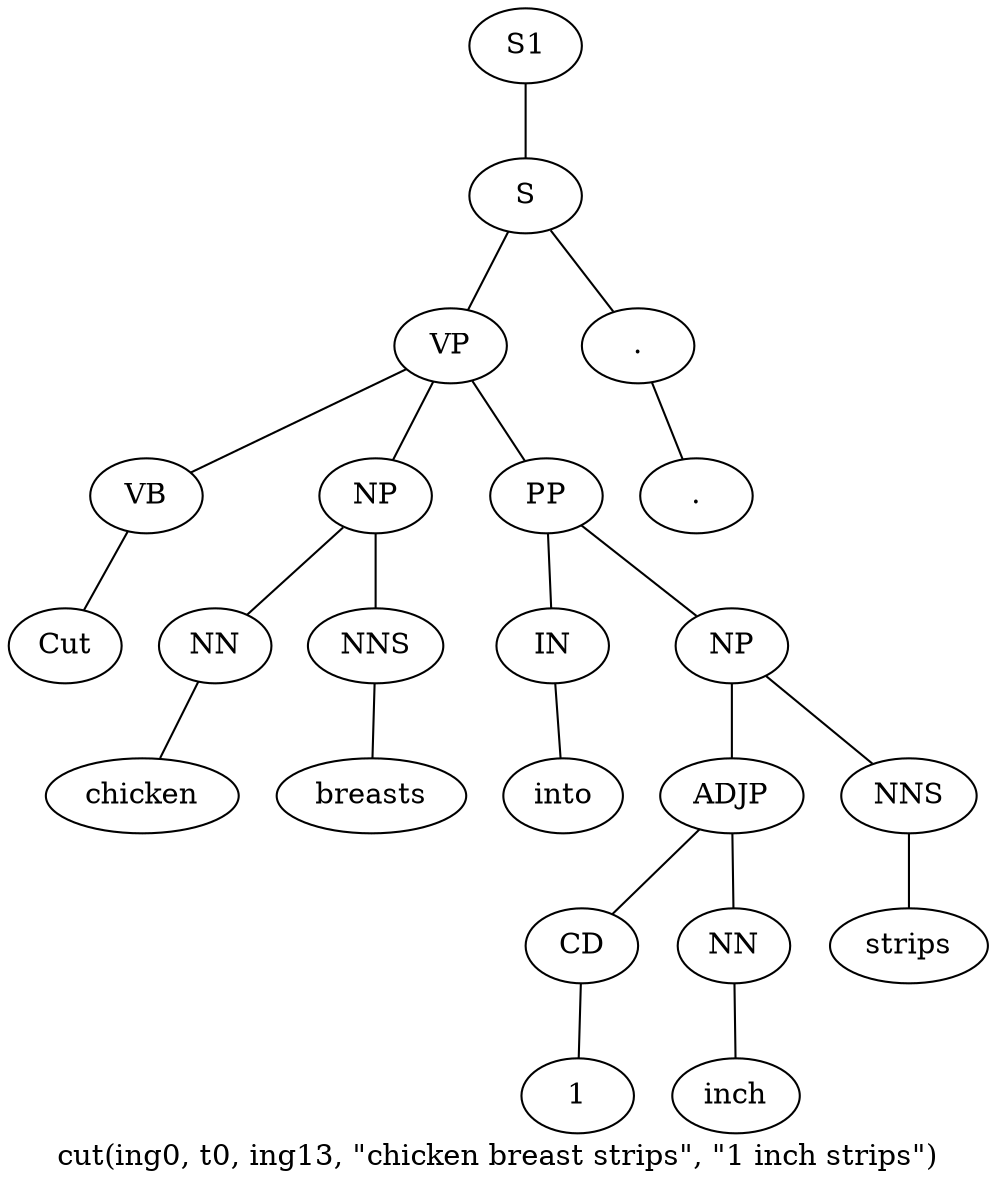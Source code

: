 graph SyntaxGraph {
	label = "cut(ing0, t0, ing13, \"chicken breast strips\", \"1 inch strips\")";
	Node0 [label="S1"];
	Node1 [label="S"];
	Node2 [label="VP"];
	Node3 [label="VB"];
	Node4 [label="Cut"];
	Node5 [label="NP"];
	Node6 [label="NN"];
	Node7 [label="chicken"];
	Node8 [label="NNS"];
	Node9 [label="breasts"];
	Node10 [label="PP"];
	Node11 [label="IN"];
	Node12 [label="into"];
	Node13 [label="NP"];
	Node14 [label="ADJP"];
	Node15 [label="CD"];
	Node16 [label="1"];
	Node17 [label="NN"];
	Node18 [label="inch"];
	Node19 [label="NNS"];
	Node20 [label="strips"];
	Node21 [label="."];
	Node22 [label="."];

	Node0 -- Node1;
	Node1 -- Node2;
	Node1 -- Node21;
	Node2 -- Node3;
	Node2 -- Node5;
	Node2 -- Node10;
	Node3 -- Node4;
	Node5 -- Node6;
	Node5 -- Node8;
	Node6 -- Node7;
	Node8 -- Node9;
	Node10 -- Node11;
	Node10 -- Node13;
	Node11 -- Node12;
	Node13 -- Node14;
	Node13 -- Node19;
	Node14 -- Node15;
	Node14 -- Node17;
	Node15 -- Node16;
	Node17 -- Node18;
	Node19 -- Node20;
	Node21 -- Node22;
}